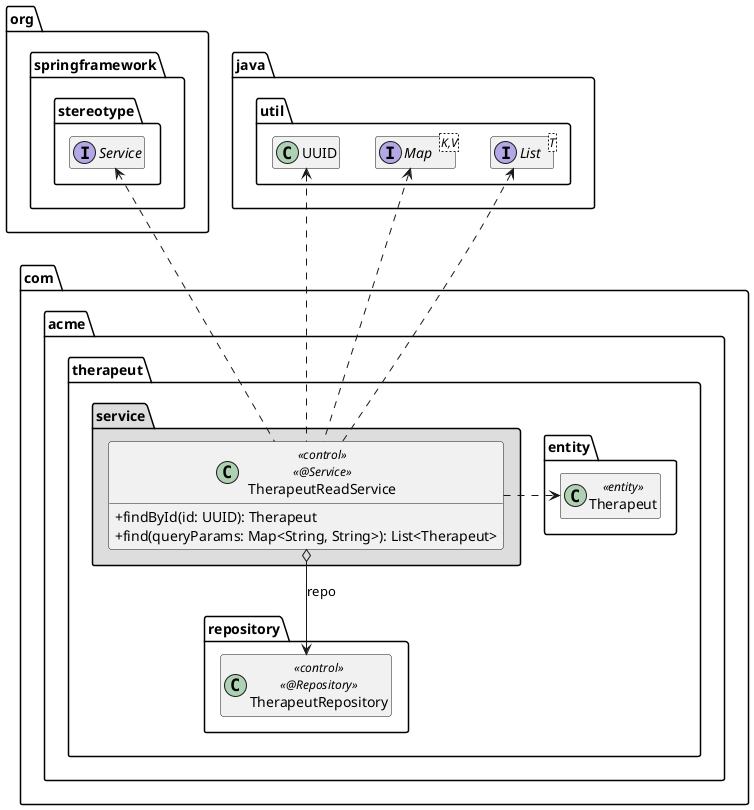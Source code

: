 @startuml TherapeutReadService

skinparam classAttributeIconSize 0

package org.springframework.stereotype {
    interface Service
}

package java.util {
    interface List<T>
    interface Map<K,V>
    class UUID

    UUID .left[hidden].> Service
}

package com.acme.therapeut {
    package entity {
        class Therapeut << entity >>

        Therapeut .up[hidden].> List
    }

    package repository {
        class TherapeutRepository << control >> << @Repository >>
    }

    package service #DDDDDD {
        class TherapeutReadService << control >> << @Service >> {
            + findById(id: UUID): Therapeut
            + find(queryParams: Map<String, String>): List<Therapeut>
        }

        TherapeutReadService o--> TherapeutRepository : repo
        TherapeutReadService .right.> Therapeut
        TherapeutReadService .up.> Service
        TherapeutReadService .up.> UUID
        TherapeutReadService .up> List
        TherapeutReadService .up.> Map
    }
}

hide empty members

@enduml

